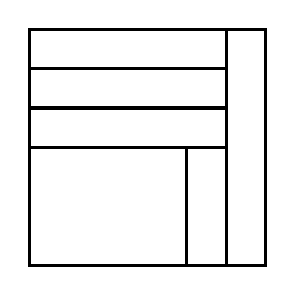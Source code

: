 \begin{tikzpicture}[very thick, scale=.5]
    \draw (0,5) rectangle (5,6);
    \draw (0,4) rectangle (5,5);
    \draw (0,3) rectangle (5,4);
    \draw (0,0) rectangle (4,3);
    \draw (4,0) rectangle (5,3);
    \draw (5,0) rectangle (6,6);
\end{tikzpicture}
